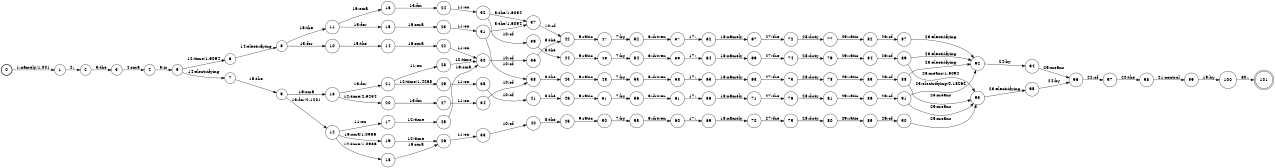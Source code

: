 digraph FST {
rankdir = LR;
size = "8.5,11";
label = "";
center = 1;
orientation = Portrait;
ranksep = "0.4";
nodesep = "0.25";
0 [label = "0", shape = circle, style = bold, fontsize = 14]
	0 -> 1 [label = "1:namely/1.001", fontsize = 14];
1 [label = "1", shape = circle, style = solid, fontsize = 14]
	1 -> 2 [label = "2:,", fontsize = 14];
2 [label = "2", shape = circle, style = solid, fontsize = 14]
	2 -> 3 [label = "3:the", fontsize = 14];
3 [label = "3", shape = circle, style = solid, fontsize = 14]
	3 -> 4 [label = "4:sma", fontsize = 14];
4 [label = "4", shape = circle, style = solid, fontsize = 14]
	4 -> 5 [label = "5:is", fontsize = 14];
5 [label = "5", shape = circle, style = solid, fontsize = 14]
	5 -> 6 [label = "12:time/1.6094", fontsize = 14];
	5 -> 7 [label = "14:electrifying", fontsize = 14];
6 [label = "6", shape = circle, style = solid, fontsize = 14]
	6 -> 8 [label = "14:electrifying", fontsize = 14];
7 [label = "7", shape = circle, style = solid, fontsize = 14]
	7 -> 9 [label = "15:the", fontsize = 14];
8 [label = "8", shape = circle, style = solid, fontsize = 14]
	8 -> 11 [label = "15:the", fontsize = 14];
	8 -> 10 [label = "13:for", fontsize = 14];
9 [label = "9", shape = circle, style = solid, fontsize = 14]
	9 -> 13 [label = "16:sma", fontsize = 14];
	9 -> 12 [label = "13:for/2.1201", fontsize = 14];
10 [label = "10", shape = circle, style = solid, fontsize = 14]
	10 -> 14 [label = "15:the", fontsize = 14];
11 [label = "11", shape = circle, style = solid, fontsize = 14]
	11 -> 16 [label = "16:sma", fontsize = 14];
	11 -> 15 [label = "13:for", fontsize = 14];
12 [label = "12", shape = circle, style = solid, fontsize = 14]
	12 -> 19 [label = "16:sma/1.0986", fontsize = 14];
	12 -> 17 [label = "11:on", fontsize = 14];
	12 -> 18 [label = "12:time/1.0986", fontsize = 14];
13 [label = "13", shape = circle, style = solid, fontsize = 14]
	13 -> 20 [label = "12:time/2.5254", fontsize = 14];
	13 -> 21 [label = "13:for", fontsize = 14];
14 [label = "14", shape = circle, style = solid, fontsize = 14]
	14 -> 22 [label = "16:sma", fontsize = 14];
15 [label = "15", shape = circle, style = solid, fontsize = 14]
	15 -> 23 [label = "16:sma", fontsize = 14];
16 [label = "16", shape = circle, style = solid, fontsize = 14]
	16 -> 24 [label = "13:for", fontsize = 14];
17 [label = "17", shape = circle, style = solid, fontsize = 14]
	17 -> 25 [label = "12:time", fontsize = 14];
18 [label = "18", shape = circle, style = solid, fontsize = 14]
	18 -> 26 [label = "16:sma", fontsize = 14];
19 [label = "19", shape = circle, style = solid, fontsize = 14]
	19 -> 26 [label = "12:time", fontsize = 14];
20 [label = "20", shape = circle, style = solid, fontsize = 14]
	20 -> 27 [label = "13:for", fontsize = 14];
21 [label = "21", shape = circle, style = solid, fontsize = 14]
	21 -> 28 [label = "11:on", fontsize = 14];
	21 -> 29 [label = "12:time/1.4268", fontsize = 14];
22 [label = "22", shape = circle, style = solid, fontsize = 14]
	22 -> 30 [label = "11:on", fontsize = 14];
23 [label = "23", shape = circle, style = solid, fontsize = 14]
	23 -> 31 [label = "11:on", fontsize = 14];
24 [label = "24", shape = circle, style = solid, fontsize = 14]
	24 -> 32 [label = "11:on", fontsize = 14];
25 [label = "25", shape = circle, style = solid, fontsize = 14]
	25 -> 30 [label = "16:sma", fontsize = 14];
26 [label = "26", shape = circle, style = solid, fontsize = 14]
	26 -> 33 [label = "11:on", fontsize = 14];
27 [label = "27", shape = circle, style = solid, fontsize = 14]
	27 -> 34 [label = "11:on", fontsize = 14];
28 [label = "28", shape = circle, style = solid, fontsize = 14]
	28 -> 30 [label = "12:time", fontsize = 14];
29 [label = "29", shape = circle, style = solid, fontsize = 14]
	29 -> 35 [label = "11:on", fontsize = 14];
30 [label = "30", shape = circle, style = solid, fontsize = 14]
	30 -> 36 [label = "10:of", fontsize = 14];
31 [label = "31", shape = circle, style = solid, fontsize = 14]
	31 -> 37 [label = "8:the/1.6094", fontsize = 14];
	31 -> 38 [label = "10:of", fontsize = 14];
32 [label = "32", shape = circle, style = solid, fontsize = 14]
	32 -> 37 [label = "8:the/1.6094", fontsize = 14];
	32 -> 39 [label = "10:of", fontsize = 14];
33 [label = "33", shape = circle, style = solid, fontsize = 14]
	33 -> 40 [label = "10:of", fontsize = 14];
34 [label = "34", shape = circle, style = solid, fontsize = 14]
	34 -> 38 [label = "10:of", fontsize = 14];
35 [label = "35", shape = circle, style = solid, fontsize = 14]
	35 -> 41 [label = "10:of", fontsize = 14];
36 [label = "36", shape = circle, style = solid, fontsize = 14]
	36 -> 42 [label = "8:the", fontsize = 14];
37 [label = "37", shape = circle, style = solid, fontsize = 14]
	37 -> 42 [label = "10:of", fontsize = 14];
38 [label = "38", shape = circle, style = solid, fontsize = 14]
	38 -> 43 [label = "8:the", fontsize = 14];
39 [label = "39", shape = circle, style = solid, fontsize = 14]
	39 -> 44 [label = "8:the", fontsize = 14];
40 [label = "40", shape = circle, style = solid, fontsize = 14]
	40 -> 45 [label = "8:the", fontsize = 14];
41 [label = "41", shape = circle, style = solid, fontsize = 14]
	41 -> 46 [label = "8:the", fontsize = 14];
42 [label = "42", shape = circle, style = solid, fontsize = 14]
	42 -> 47 [label = "9:ratio", fontsize = 14];
43 [label = "43", shape = circle, style = solid, fontsize = 14]
	43 -> 48 [label = "9:ratio", fontsize = 14];
44 [label = "44", shape = circle, style = solid, fontsize = 14]
	44 -> 49 [label = "9:ratio", fontsize = 14];
45 [label = "45", shape = circle, style = solid, fontsize = 14]
	45 -> 50 [label = "9:ratio", fontsize = 14];
46 [label = "46", shape = circle, style = solid, fontsize = 14]
	46 -> 51 [label = "9:ratio", fontsize = 14];
47 [label = "47", shape = circle, style = solid, fontsize = 14]
	47 -> 52 [label = "7:by", fontsize = 14];
48 [label = "48", shape = circle, style = solid, fontsize = 14]
	48 -> 53 [label = "7:by", fontsize = 14];
49 [label = "49", shape = circle, style = solid, fontsize = 14]
	49 -> 54 [label = "7:by", fontsize = 14];
50 [label = "50", shape = circle, style = solid, fontsize = 14]
	50 -> 55 [label = "7:by", fontsize = 14];
51 [label = "51", shape = circle, style = solid, fontsize = 14]
	51 -> 56 [label = "7:by", fontsize = 14];
52 [label = "52", shape = circle, style = solid, fontsize = 14]
	52 -> 57 [label = "6:driven", fontsize = 14];
53 [label = "53", shape = circle, style = solid, fontsize = 14]
	53 -> 58 [label = "6:driven", fontsize = 14];
54 [label = "54", shape = circle, style = solid, fontsize = 14]
	54 -> 59 [label = "6:driven", fontsize = 14];
55 [label = "55", shape = circle, style = solid, fontsize = 14]
	55 -> 60 [label = "6:driven", fontsize = 14];
56 [label = "56", shape = circle, style = solid, fontsize = 14]
	56 -> 61 [label = "6:driven", fontsize = 14];
57 [label = "57", shape = circle, style = solid, fontsize = 14]
	57 -> 62 [label = "17:,", fontsize = 14];
58 [label = "58", shape = circle, style = solid, fontsize = 14]
	58 -> 63 [label = "17:,", fontsize = 14];
59 [label = "59", shape = circle, style = solid, fontsize = 14]
	59 -> 64 [label = "17:,", fontsize = 14];
60 [label = "60", shape = circle, style = solid, fontsize = 14]
	60 -> 65 [label = "17:,", fontsize = 14];
61 [label = "61", shape = circle, style = solid, fontsize = 14]
	61 -> 66 [label = "17:,", fontsize = 14];
62 [label = "62", shape = circle, style = solid, fontsize = 14]
	62 -> 67 [label = "18:namely", fontsize = 14];
63 [label = "63", shape = circle, style = solid, fontsize = 14]
	63 -> 68 [label = "18:namely", fontsize = 14];
64 [label = "64", shape = circle, style = solid, fontsize = 14]
	64 -> 69 [label = "18:namely", fontsize = 14];
65 [label = "65", shape = circle, style = solid, fontsize = 14]
	65 -> 70 [label = "18:namely", fontsize = 14];
66 [label = "66", shape = circle, style = solid, fontsize = 14]
	66 -> 71 [label = "18:namely", fontsize = 14];
67 [label = "67", shape = circle, style = solid, fontsize = 14]
	67 -> 72 [label = "27:the", fontsize = 14];
68 [label = "68", shape = circle, style = solid, fontsize = 14]
	68 -> 73 [label = "27:the", fontsize = 14];
69 [label = "69", shape = circle, style = solid, fontsize = 14]
	69 -> 74 [label = "27:the", fontsize = 14];
70 [label = "70", shape = circle, style = solid, fontsize = 14]
	70 -> 75 [label = "27:the", fontsize = 14];
71 [label = "71", shape = circle, style = solid, fontsize = 14]
	71 -> 76 [label = "27:the", fontsize = 14];
72 [label = "72", shape = circle, style = solid, fontsize = 14]
	72 -> 77 [label = "28:duty", fontsize = 14];
73 [label = "73", shape = circle, style = solid, fontsize = 14]
	73 -> 78 [label = "28:duty", fontsize = 14];
74 [label = "74", shape = circle, style = solid, fontsize = 14]
	74 -> 79 [label = "28:duty", fontsize = 14];
75 [label = "75", shape = circle, style = solid, fontsize = 14]
	75 -> 80 [label = "28:duty", fontsize = 14];
76 [label = "76", shape = circle, style = solid, fontsize = 14]
	76 -> 81 [label = "28:duty", fontsize = 14];
77 [label = "77", shape = circle, style = solid, fontsize = 14]
	77 -> 82 [label = "29:ratio", fontsize = 14];
78 [label = "78", shape = circle, style = solid, fontsize = 14]
	78 -> 83 [label = "29:ratio", fontsize = 14];
79 [label = "79", shape = circle, style = solid, fontsize = 14]
	79 -> 84 [label = "29:ratio", fontsize = 14];
80 [label = "80", shape = circle, style = solid, fontsize = 14]
	80 -> 85 [label = "29:ratio", fontsize = 14];
81 [label = "81", shape = circle, style = solid, fontsize = 14]
	81 -> 86 [label = "29:ratio", fontsize = 14];
82 [label = "82", shape = circle, style = solid, fontsize = 14]
	82 -> 87 [label = "26:of", fontsize = 14];
83 [label = "83", shape = circle, style = solid, fontsize = 14]
	83 -> 88 [label = "26:of", fontsize = 14];
84 [label = "84", shape = circle, style = solid, fontsize = 14]
	84 -> 89 [label = "26:of", fontsize = 14];
85 [label = "85", shape = circle, style = solid, fontsize = 14]
	85 -> 90 [label = "26:of", fontsize = 14];
86 [label = "86", shape = circle, style = solid, fontsize = 14]
	86 -> 91 [label = "26:of", fontsize = 14];
87 [label = "87", shape = circle, style = solid, fontsize = 14]
	87 -> 92 [label = "23:electrifying", fontsize = 14];
88 [label = "88", shape = circle, style = solid, fontsize = 14]
	88 -> 92 [label = "23:electrifying", fontsize = 14];
	88 -> 93 [label = "25:means", fontsize = 14];
89 [label = "89", shape = circle, style = solid, fontsize = 14]
	89 -> 92 [label = "23:electrifying", fontsize = 14];
	89 -> 93 [label = "25:means/1.6094", fontsize = 14];
90 [label = "90", shape = circle, style = solid, fontsize = 14]
	90 -> 93 [label = "25:means", fontsize = 14];
91 [label = "91", shape = circle, style = solid, fontsize = 14]
	91 -> 92 [label = "23:electrifying/0.18262", fontsize = 14];
	91 -> 93 [label = "25:means", fontsize = 14];
92 [label = "92", shape = circle, style = solid, fontsize = 14]
	92 -> 94 [label = "24:by", fontsize = 14];
93 [label = "93", shape = circle, style = solid, fontsize = 14]
	93 -> 95 [label = "23:electrifying", fontsize = 14];
94 [label = "94", shape = circle, style = solid, fontsize = 14]
	94 -> 96 [label = "25:means", fontsize = 14];
95 [label = "95", shape = circle, style = solid, fontsize = 14]
	95 -> 96 [label = "24:by", fontsize = 14];
96 [label = "96", shape = circle, style = solid, fontsize = 14]
	96 -> 97 [label = "22:of", fontsize = 14];
97 [label = "97", shape = circle, style = solid, fontsize = 14]
	97 -> 98 [label = "20:the", fontsize = 14];
98 [label = "98", shape = circle, style = solid, fontsize = 14]
	98 -> 99 [label = "21:control", fontsize = 14];
99 [label = "99", shape = circle, style = solid, fontsize = 14]
	99 -> 100 [label = "19:by", fontsize = 14];
100 [label = "100", shape = circle, style = solid, fontsize = 14]
	100 -> 101 [label = "30:.", fontsize = 14];
101 [label = "101", shape = doublecircle, style = solid, fontsize = 14]
}
